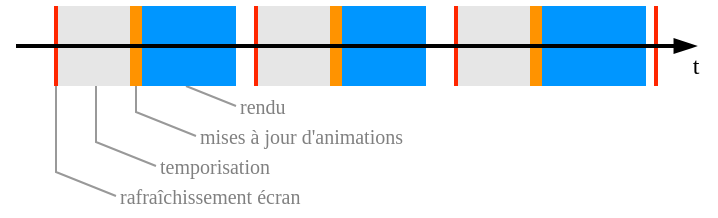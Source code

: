 <mxfile version="11.1.4" type="device"><diagram id="A6SWhyQ07q31Mni65bU1" name="Page-1"><mxGraphModel dx="786" dy="476" grid="1" gridSize="10" guides="1" tooltips="1" connect="1" arrows="1" fold="1" page="1" pageScale="1" pageWidth="827" pageHeight="1169" math="0" shadow="0"><root><mxCell id="0"/><mxCell id="1" parent="0"/><mxCell id="vTE-fcSFHo9pvmaxzPdX-24" value="" style="endArrow=none;html=1;strokeColor=#999999;strokeWidth=1;fontFamily=Verdana;fontColor=none;endFill=0;entryX=0;entryY=0.5;entryDx=0;entryDy=0;exitX=0.5;exitY=1;exitDx=0;exitDy=0;rounded=0;" edge="1" parent="1" source="vTE-fcSFHo9pvmaxzPdX-8" target="vTE-fcSFHo9pvmaxzPdX-18"><mxGeometry width="50" height="50" relative="1" as="geometry"><mxPoint x="30" y="350" as="sourcePoint"/><mxPoint x="80" y="300" as="targetPoint"/><Array as="points"/></mxGeometry></mxCell><mxCell id="vTE-fcSFHo9pvmaxzPdX-17" value="" style="endArrow=none;html=1;strokeWidth=2;fontFamily=Verdana;fontColor=none;noLabel=1;strokeColor=#FF2600;" edge="1" parent="1"><mxGeometry width="50" height="50" relative="1" as="geometry"><mxPoint x="360.0" y="200" as="sourcePoint"/><mxPoint x="360.0" y="160.0" as="targetPoint"/></mxGeometry></mxCell><mxCell id="vTE-fcSFHo9pvmaxzPdX-9" value="" style="rounded=0;whiteSpace=wrap;html=1;fillColor=#0096FF;fontFamily=Verdana;fontColor=none;strokeColor=none;gradientColor=none;" vertex="1" parent="1"><mxGeometry x="200" y="160" width="45" height="40" as="geometry"/></mxCell><mxCell id="vTE-fcSFHo9pvmaxzPdX-10" value="" style="rounded=0;whiteSpace=wrap;html=1;fontFamily=Verdana;fontColor=none;strokeColor=none;fillColor=#E6E6E6;" vertex="1" parent="1"><mxGeometry x="160" y="160" width="40" height="40" as="geometry"/></mxCell><mxCell id="vTE-fcSFHo9pvmaxzPdX-11" value="" style="endArrow=none;html=1;strokeColor=#FF9300;strokeWidth=6;fontFamily=Verdana;fontColor=none;" edge="1" parent="1"><mxGeometry width="50" height="50" relative="1" as="geometry"><mxPoint x="200" y="200" as="sourcePoint"/><mxPoint x="200" y="160.0" as="targetPoint"/></mxGeometry></mxCell><mxCell id="vTE-fcSFHo9pvmaxzPdX-12" value="" style="endArrow=none;html=1;strokeWidth=2;fontFamily=Verdana;fontColor=none;noLabel=1;strokeColor=#FF2600;" edge="1" parent="1"><mxGeometry width="50" height="50" relative="1" as="geometry"><mxPoint x="160" y="200" as="sourcePoint"/><mxPoint x="160" y="160.0" as="targetPoint"/></mxGeometry></mxCell><mxCell id="vTE-fcSFHo9pvmaxzPdX-13" value="" style="rounded=0;whiteSpace=wrap;html=1;fillColor=#0096FF;fontFamily=Verdana;fontColor=none;strokeColor=none;gradientColor=none;" vertex="1" parent="1"><mxGeometry x="300" y="160" width="55" height="40" as="geometry"/></mxCell><mxCell id="vTE-fcSFHo9pvmaxzPdX-14" value="" style="rounded=0;whiteSpace=wrap;html=1;fontFamily=Verdana;fontColor=none;strokeColor=none;fillColor=#E6E6E6;" vertex="1" parent="1"><mxGeometry x="260" y="160" width="40" height="40" as="geometry"/></mxCell><mxCell id="vTE-fcSFHo9pvmaxzPdX-15" value="" style="endArrow=none;html=1;strokeColor=#FF9300;strokeWidth=6;fontFamily=Verdana;fontColor=none;" edge="1" parent="1"><mxGeometry width="50" height="50" relative="1" as="geometry"><mxPoint x="300" y="200" as="sourcePoint"/><mxPoint x="300" y="160.0" as="targetPoint"/></mxGeometry></mxCell><mxCell id="vTE-fcSFHo9pvmaxzPdX-16" value="" style="endArrow=none;html=1;strokeWidth=2;fontFamily=Verdana;fontColor=none;noLabel=1;strokeColor=#FF2600;" edge="1" parent="1"><mxGeometry width="50" height="50" relative="1" as="geometry"><mxPoint x="260" y="200" as="sourcePoint"/><mxPoint x="260" y="160.0" as="targetPoint"/></mxGeometry></mxCell><mxCell id="vTE-fcSFHo9pvmaxzPdX-8" value="" style="rounded=0;whiteSpace=wrap;html=1;fillColor=#0096FF;fontFamily=Verdana;fontColor=none;strokeColor=none;gradientColor=none;" vertex="1" parent="1"><mxGeometry x="100" y="160" width="50" height="40" as="geometry"/></mxCell><mxCell id="vTE-fcSFHo9pvmaxzPdX-4" value="" style="rounded=0;whiteSpace=wrap;html=1;fontFamily=Verdana;fontColor=none;strokeColor=none;fillColor=#E6E6E6;" vertex="1" parent="1"><mxGeometry x="60" y="160" width="40" height="40" as="geometry"/></mxCell><mxCell id="vTE-fcSFHo9pvmaxzPdX-7" value="" style="endArrow=none;html=1;strokeColor=#FF9300;strokeWidth=6;fontFamily=Verdana;fontColor=none;" edge="1" parent="1"><mxGeometry width="50" height="50" relative="1" as="geometry"><mxPoint x="100" y="200" as="sourcePoint"/><mxPoint x="100" y="160" as="targetPoint"/></mxGeometry></mxCell><mxCell id="vTE-fcSFHo9pvmaxzPdX-3" value="" style="endArrow=none;html=1;strokeWidth=2;fontFamily=Verdana;fontColor=none;noLabel=1;strokeColor=#FF2600;" edge="1" parent="1"><mxGeometry width="50" height="50" relative="1" as="geometry"><mxPoint x="60" y="200" as="sourcePoint"/><mxPoint x="60" y="160" as="targetPoint"/></mxGeometry></mxCell><mxCell id="vTE-fcSFHo9pvmaxzPdX-1" value="" style="endArrow=blockThin;html=1;strokeWidth=2;endFill=1;" edge="1" parent="1"><mxGeometry width="50" height="50" relative="1" as="geometry"><mxPoint x="40" y="180" as="sourcePoint"/><mxPoint x="380" y="180" as="targetPoint"/></mxGeometry></mxCell><mxCell id="vTE-fcSFHo9pvmaxzPdX-2" value="t" style="text;html=1;strokeColor=none;fillColor=none;align=center;verticalAlign=middle;whiteSpace=wrap;rounded=0;fontFamily=Verdana;" vertex="1" parent="1"><mxGeometry x="370" y="180" width="20" height="20" as="geometry"/></mxCell><mxCell id="vTE-fcSFHo9pvmaxzPdX-18" value="rendu" style="text;html=1;strokeColor=none;fillColor=none;align=left;verticalAlign=middle;whiteSpace=wrap;rounded=0;fontFamily=Verdana;fontColor=#808080;fontSize=10;" vertex="1" parent="1"><mxGeometry x="150" y="200" width="40" height="20" as="geometry"/></mxCell><mxCell id="vTE-fcSFHo9pvmaxzPdX-25" style="edgeStyle=none;rounded=0;orthogonalLoop=1;jettySize=auto;html=1;endArrow=none;endFill=0;strokeColor=#999999;strokeWidth=1;fontFamily=Verdana;fontColor=none;exitX=0;exitY=0.5;exitDx=0;exitDy=0;" edge="1" parent="1" source="vTE-fcSFHo9pvmaxzPdX-19"><mxGeometry relative="1" as="geometry"><mxPoint x="100" y="200" as="targetPoint"/><Array as="points"><mxPoint x="100" y="213"/></Array></mxGeometry></mxCell><mxCell id="vTE-fcSFHo9pvmaxzPdX-19" value="mises à jour d'animations" style="text;html=1;strokeColor=none;fillColor=none;align=left;verticalAlign=middle;whiteSpace=wrap;rounded=0;fontFamily=Verdana;fontColor=#808080;fontSize=10;" vertex="1" parent="1"><mxGeometry x="130" y="215" width="165" height="20" as="geometry"/></mxCell><mxCell id="vTE-fcSFHo9pvmaxzPdX-26" style="edgeStyle=none;rounded=0;orthogonalLoop=1;jettySize=auto;html=1;entryX=0.5;entryY=1;entryDx=0;entryDy=0;endArrow=none;endFill=0;strokeColor=#999999;strokeWidth=1;fontFamily=Verdana;fontColor=none;exitX=0;exitY=0.5;exitDx=0;exitDy=0;" edge="1" parent="1" source="vTE-fcSFHo9pvmaxzPdX-20" target="vTE-fcSFHo9pvmaxzPdX-4"><mxGeometry relative="1" as="geometry"><Array as="points"><mxPoint x="80" y="228"/></Array></mxGeometry></mxCell><mxCell id="vTE-fcSFHo9pvmaxzPdX-20" value="temporisation" style="text;html=1;strokeColor=none;fillColor=none;align=left;verticalAlign=middle;whiteSpace=wrap;rounded=0;fontFamily=Verdana;fontColor=#808080;fontSize=10;" vertex="1" parent="1"><mxGeometry x="110" y="230" width="80" height="20" as="geometry"/></mxCell><mxCell id="vTE-fcSFHo9pvmaxzPdX-27" style="edgeStyle=none;rounded=0;orthogonalLoop=1;jettySize=auto;html=1;endArrow=none;endFill=0;strokeColor=#999999;strokeWidth=1;fontFamily=Verdana;fontColor=none;exitX=0;exitY=0.5;exitDx=0;exitDy=0;" edge="1" parent="1" source="vTE-fcSFHo9pvmaxzPdX-21"><mxGeometry relative="1" as="geometry"><mxPoint x="60" y="200" as="targetPoint"/><Array as="points"><mxPoint x="60" y="243"/></Array></mxGeometry></mxCell><mxCell id="vTE-fcSFHo9pvmaxzPdX-21" value="rafraîchissement écran" style="text;html=1;strokeColor=none;fillColor=none;align=left;verticalAlign=middle;whiteSpace=wrap;rounded=0;fontFamily=Verdana;fontColor=#808080;fontSize=10;" vertex="1" parent="1"><mxGeometry x="90" y="245" width="140" height="20" as="geometry"/></mxCell></root></mxGraphModel></diagram></mxfile>